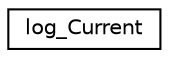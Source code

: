 digraph "Graphical Class Hierarchy"
{
 // INTERACTIVE_SVG=YES
  edge [fontname="Helvetica",fontsize="10",labelfontname="Helvetica",labelfontsize="10"];
  node [fontname="Helvetica",fontsize="10",shape=record];
  rankdir="LR";
  Node1 [label="log_Current",height=0.2,width=0.4,color="black", fillcolor="white", style="filled",URL="$structlog__Current.html"];
}
